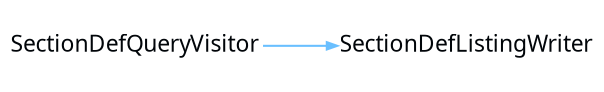 digraph {
 rankdir = "LR"
 bgcolor = none;
 layout  = dot;
 edge [
   arrowsize = "0.5"
   color     = "#69BFFFFF"
 ]
 dimubES[
   shape    = none
   label    = "SectionDefQueryVisitor"
   margin   = "0.01"
   fontname = "Segoe UI"
   fontsize = "11"
   fontcolor= "#010509FF"
 ]
 WwD8bES[
   shape    = none
   label    = "SectionDefListingWriter"
   margin   = "0.01"
   fontname = "Segoe UI"
   fontsize = "11"
   fontcolor= "#010509FF"
 ]
 dimubES->WwD8bES
}
